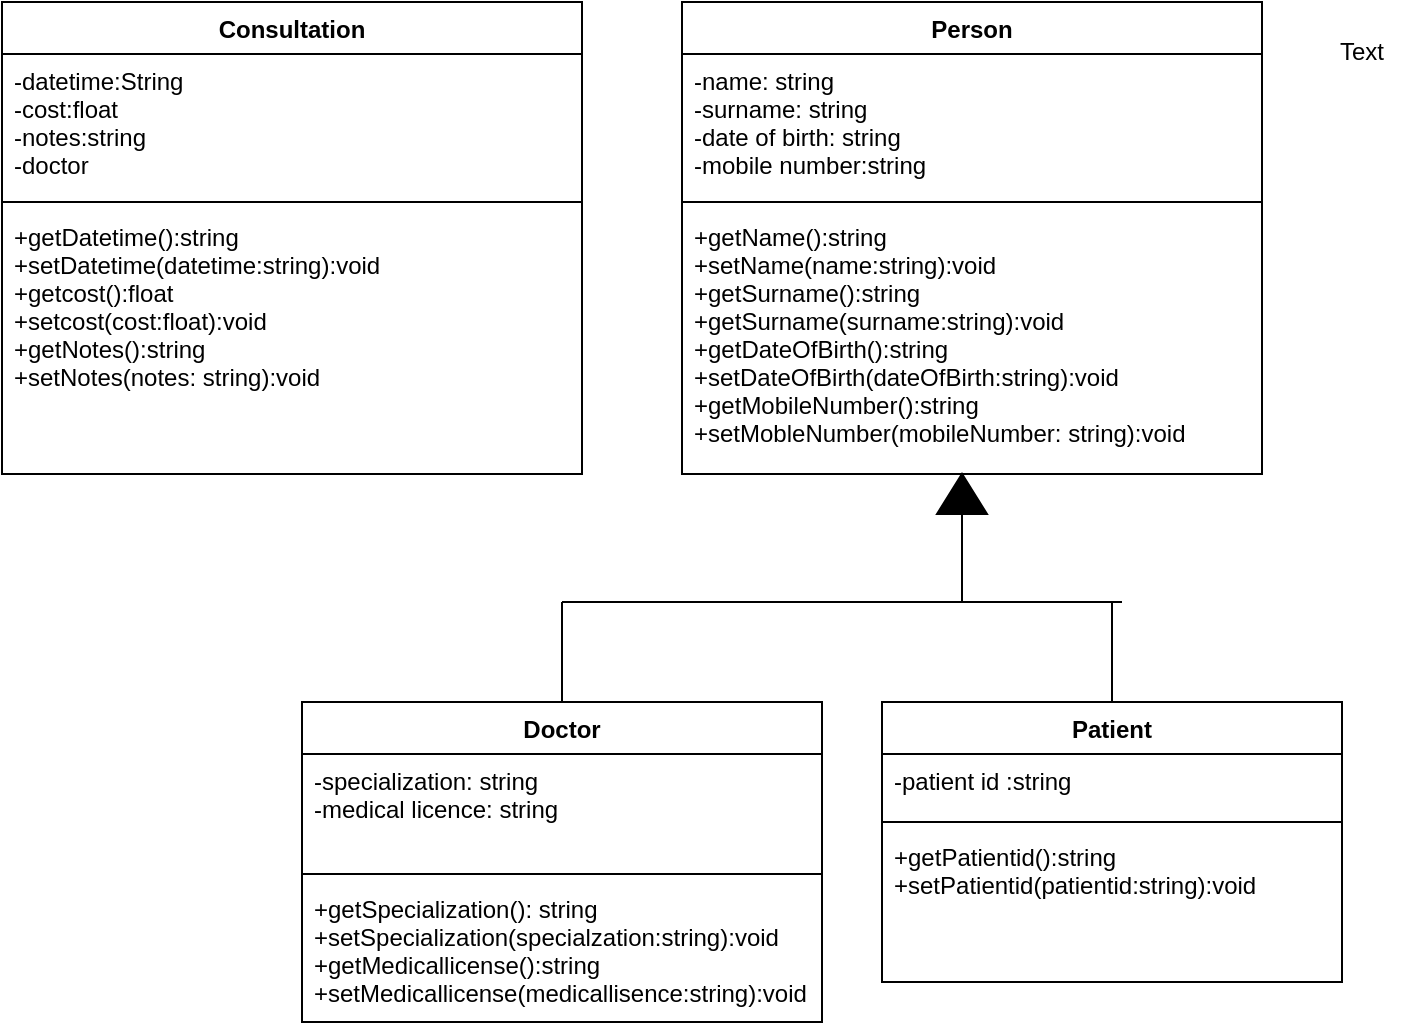 <mxfile version="20.3.0" type="device"><diagram name="Page-1" id="c4acf3e9-155e-7222-9cf6-157b1a14988f"><mxGraphModel dx="1447" dy="759" grid="1" gridSize="10" guides="1" tooltips="1" connect="1" arrows="1" fold="1" page="1" pageScale="1" pageWidth="850" pageHeight="1100" background="none" math="0" shadow="0"><root><mxCell id="0"/><mxCell id="1" parent="0"/><mxCell id="b4RFFUgkLYLU5T4Px9Rr-6" value="Person" style="swimlane;fontStyle=1;align=center;verticalAlign=top;childLayout=stackLayout;horizontal=1;startSize=26;horizontalStack=0;resizeParent=1;resizeParentMax=0;resizeLast=0;collapsible=1;marginBottom=0;" vertex="1" parent="1"><mxGeometry x="380" y="40" width="290" height="236" as="geometry"/></mxCell><mxCell id="b4RFFUgkLYLU5T4Px9Rr-7" value="-name: string&#10;-surname: string&#10;-date of birth: string&#10;-mobile number:string" style="text;strokeColor=none;fillColor=none;align=left;verticalAlign=top;spacingLeft=4;spacingRight=4;overflow=hidden;rotatable=0;points=[[0,0.5],[1,0.5]];portConstraint=eastwest;" vertex="1" parent="b4RFFUgkLYLU5T4Px9Rr-6"><mxGeometry y="26" width="290" height="70" as="geometry"/></mxCell><mxCell id="b4RFFUgkLYLU5T4Px9Rr-8" value="" style="line;strokeWidth=1;fillColor=none;align=left;verticalAlign=middle;spacingTop=-1;spacingLeft=3;spacingRight=3;rotatable=0;labelPosition=right;points=[];portConstraint=eastwest;strokeColor=inherit;" vertex="1" parent="b4RFFUgkLYLU5T4Px9Rr-6"><mxGeometry y="96" width="290" height="8" as="geometry"/></mxCell><mxCell id="b4RFFUgkLYLU5T4Px9Rr-9" value="+getName():string&#10;+setName(name:string):void&#10;+getSurname():string&#10;+getSurname(surname:string):void&#10;+getDateOfBirth():string&#10;+setDateOfBirth(dateOfBirth:string):void&#10;+getMobileNumber():string&#10;+setMobleNumber(mobileNumber: string):void" style="text;strokeColor=none;fillColor=none;align=left;verticalAlign=top;spacingLeft=4;spacingRight=4;overflow=hidden;rotatable=0;points=[[0,0.5],[1,0.5]];portConstraint=eastwest;" vertex="1" parent="b4RFFUgkLYLU5T4Px9Rr-6"><mxGeometry y="104" width="290" height="132" as="geometry"/></mxCell><mxCell id="b4RFFUgkLYLU5T4Px9Rr-11" value="Doctor" style="swimlane;fontStyle=1;align=center;verticalAlign=top;childLayout=stackLayout;horizontal=1;startSize=26;horizontalStack=0;resizeParent=1;resizeParentMax=0;resizeLast=0;collapsible=1;marginBottom=0;" vertex="1" parent="1"><mxGeometry x="190" y="390" width="260" height="160" as="geometry"/></mxCell><mxCell id="b4RFFUgkLYLU5T4Px9Rr-12" value="-specialization: string&#10;-medical licence: string&#10;" style="text;strokeColor=none;fillColor=none;align=left;verticalAlign=top;spacingLeft=4;spacingRight=4;overflow=hidden;rotatable=0;points=[[0,0.5],[1,0.5]];portConstraint=eastwest;" vertex="1" parent="b4RFFUgkLYLU5T4Px9Rr-11"><mxGeometry y="26" width="260" height="56" as="geometry"/></mxCell><mxCell id="b4RFFUgkLYLU5T4Px9Rr-13" value="" style="line;strokeWidth=1;fillColor=none;align=left;verticalAlign=middle;spacingTop=-1;spacingLeft=3;spacingRight=3;rotatable=0;labelPosition=right;points=[];portConstraint=eastwest;strokeColor=inherit;" vertex="1" parent="b4RFFUgkLYLU5T4Px9Rr-11"><mxGeometry y="82" width="260" height="8" as="geometry"/></mxCell><mxCell id="b4RFFUgkLYLU5T4Px9Rr-14" value="+getSpecialization(): string&#10;+setSpecialization(specialzation:string):void&#10;+getMedicallicense():string&#10;+setMedicallicense(medicallisence:string):void" style="text;strokeColor=none;fillColor=none;align=left;verticalAlign=top;spacingLeft=4;spacingRight=4;overflow=hidden;rotatable=0;points=[[0,0.5],[1,0.5]];portConstraint=eastwest;" vertex="1" parent="b4RFFUgkLYLU5T4Px9Rr-11"><mxGeometry y="90" width="260" height="70" as="geometry"/></mxCell><mxCell id="b4RFFUgkLYLU5T4Px9Rr-15" value="Patient" style="swimlane;fontStyle=1;align=center;verticalAlign=top;childLayout=stackLayout;horizontal=1;startSize=26;horizontalStack=0;resizeParent=1;resizeParentMax=0;resizeLast=0;collapsible=1;marginBottom=0;" vertex="1" parent="1"><mxGeometry x="480" y="390" width="230" height="140" as="geometry"/></mxCell><mxCell id="b4RFFUgkLYLU5T4Px9Rr-16" value="-patient id :string" style="text;strokeColor=none;fillColor=none;align=left;verticalAlign=top;spacingLeft=4;spacingRight=4;overflow=hidden;rotatable=0;points=[[0,0.5],[1,0.5]];portConstraint=eastwest;" vertex="1" parent="b4RFFUgkLYLU5T4Px9Rr-15"><mxGeometry y="26" width="230" height="30" as="geometry"/></mxCell><mxCell id="b4RFFUgkLYLU5T4Px9Rr-17" value="" style="line;strokeWidth=1;fillColor=none;align=left;verticalAlign=middle;spacingTop=-1;spacingLeft=3;spacingRight=3;rotatable=0;labelPosition=right;points=[];portConstraint=eastwest;strokeColor=inherit;" vertex="1" parent="b4RFFUgkLYLU5T4Px9Rr-15"><mxGeometry y="56" width="230" height="8" as="geometry"/></mxCell><mxCell id="b4RFFUgkLYLU5T4Px9Rr-18" value="+getPatientid():string&#10;+setPatientid(patientid:string):void" style="text;strokeColor=none;fillColor=none;align=left;verticalAlign=top;spacingLeft=4;spacingRight=4;overflow=hidden;rotatable=0;points=[[0,0.5],[1,0.5]];portConstraint=eastwest;" vertex="1" parent="b4RFFUgkLYLU5T4Px9Rr-15"><mxGeometry y="64" width="230" height="76" as="geometry"/></mxCell><mxCell id="b4RFFUgkLYLU5T4Px9Rr-19" value="Consultation" style="swimlane;fontStyle=1;align=center;verticalAlign=top;childLayout=stackLayout;horizontal=1;startSize=26;horizontalStack=0;resizeParent=1;resizeParentMax=0;resizeLast=0;collapsible=1;marginBottom=0;" vertex="1" parent="1"><mxGeometry x="40" y="40" width="290" height="236" as="geometry"/></mxCell><mxCell id="b4RFFUgkLYLU5T4Px9Rr-20" value="-datetime:String&#10;-cost:float&#10;-notes:string&#10;-doctor" style="text;strokeColor=none;fillColor=none;align=left;verticalAlign=top;spacingLeft=4;spacingRight=4;overflow=hidden;rotatable=0;points=[[0,0.5],[1,0.5]];portConstraint=eastwest;" vertex="1" parent="b4RFFUgkLYLU5T4Px9Rr-19"><mxGeometry y="26" width="290" height="70" as="geometry"/></mxCell><mxCell id="b4RFFUgkLYLU5T4Px9Rr-21" value="" style="line;strokeWidth=1;fillColor=none;align=left;verticalAlign=middle;spacingTop=-1;spacingLeft=3;spacingRight=3;rotatable=0;labelPosition=right;points=[];portConstraint=eastwest;strokeColor=inherit;" vertex="1" parent="b4RFFUgkLYLU5T4Px9Rr-19"><mxGeometry y="96" width="290" height="8" as="geometry"/></mxCell><mxCell id="b4RFFUgkLYLU5T4Px9Rr-22" value="+getDatetime():string&#10;+setDatetime(datetime:string):void&#10;+getcost():float&#10;+setcost(cost:float):void&#10;+getNotes():string&#10;+setNotes(notes: string):void" style="text;strokeColor=none;fillColor=none;align=left;verticalAlign=top;spacingLeft=4;spacingRight=4;overflow=hidden;rotatable=0;points=[[0,0.5],[1,0.5]];portConstraint=eastwest;" vertex="1" parent="b4RFFUgkLYLU5T4Px9Rr-19"><mxGeometry y="104" width="290" height="132" as="geometry"/></mxCell><mxCell id="b4RFFUgkLYLU5T4Px9Rr-23" value="" style="endArrow=none;html=1;rounded=0;entryX=0.5;entryY=0;entryDx=0;entryDy=0;" edge="1" parent="1" target="b4RFFUgkLYLU5T4Px9Rr-11"><mxGeometry width="50" height="50" relative="1" as="geometry"><mxPoint x="320" y="340" as="sourcePoint"/><mxPoint x="330" y="360" as="targetPoint"/></mxGeometry></mxCell><mxCell id="b4RFFUgkLYLU5T4Px9Rr-24" value="" style="endArrow=none;html=1;rounded=0;entryX=0.5;entryY=0;entryDx=0;entryDy=0;" edge="1" parent="1" target="b4RFFUgkLYLU5T4Px9Rr-15"><mxGeometry width="50" height="50" relative="1" as="geometry"><mxPoint x="595" y="340" as="sourcePoint"/><mxPoint x="330" y="360" as="targetPoint"/></mxGeometry></mxCell><mxCell id="b4RFFUgkLYLU5T4Px9Rr-25" value="" style="endArrow=none;html=1;rounded=0;" edge="1" parent="1"><mxGeometry width="50" height="50" relative="1" as="geometry"><mxPoint x="320" y="340" as="sourcePoint"/><mxPoint x="600" y="340" as="targetPoint"/></mxGeometry></mxCell><mxCell id="b4RFFUgkLYLU5T4Px9Rr-26" value="" style="endArrow=none;html=1;rounded=0;" edge="1" parent="1" target="b4RFFUgkLYLU5T4Px9Rr-27"><mxGeometry width="50" height="50" relative="1" as="geometry"><mxPoint x="520" y="340" as="sourcePoint"/><mxPoint x="520" y="300" as="targetPoint"/></mxGeometry></mxCell><mxCell id="b4RFFUgkLYLU5T4Px9Rr-27" value="" style="triangle;whiteSpace=wrap;html=1;fontSize=13;direction=north;fillColor=#000000;" vertex="1" parent="1"><mxGeometry x="507.5" y="276" width="25" height="20" as="geometry"/></mxCell><mxCell id="b4RFFUgkLYLU5T4Px9Rr-28" value="Text" style="text;html=1;strokeColor=none;fillColor=none;align=center;verticalAlign=middle;whiteSpace=wrap;rounded=0;" vertex="1" parent="1"><mxGeometry x="690" y="50" width="60" height="30" as="geometry"/></mxCell></root></mxGraphModel></diagram></mxfile>